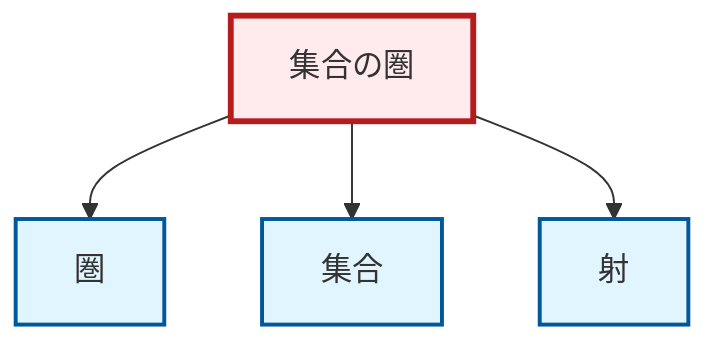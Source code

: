 graph TD
    classDef definition fill:#e1f5fe,stroke:#01579b,stroke-width:2px
    classDef theorem fill:#f3e5f5,stroke:#4a148c,stroke-width:2px
    classDef axiom fill:#fff3e0,stroke:#e65100,stroke-width:2px
    classDef example fill:#e8f5e9,stroke:#1b5e20,stroke-width:2px
    classDef current fill:#ffebee,stroke:#b71c1c,stroke-width:3px
    ex-set-category["集合の圏"]:::example
    def-morphism["射"]:::definition
    def-set["集合"]:::definition
    def-category["圏"]:::definition
    ex-set-category --> def-category
    ex-set-category --> def-set
    ex-set-category --> def-morphism
    class ex-set-category current